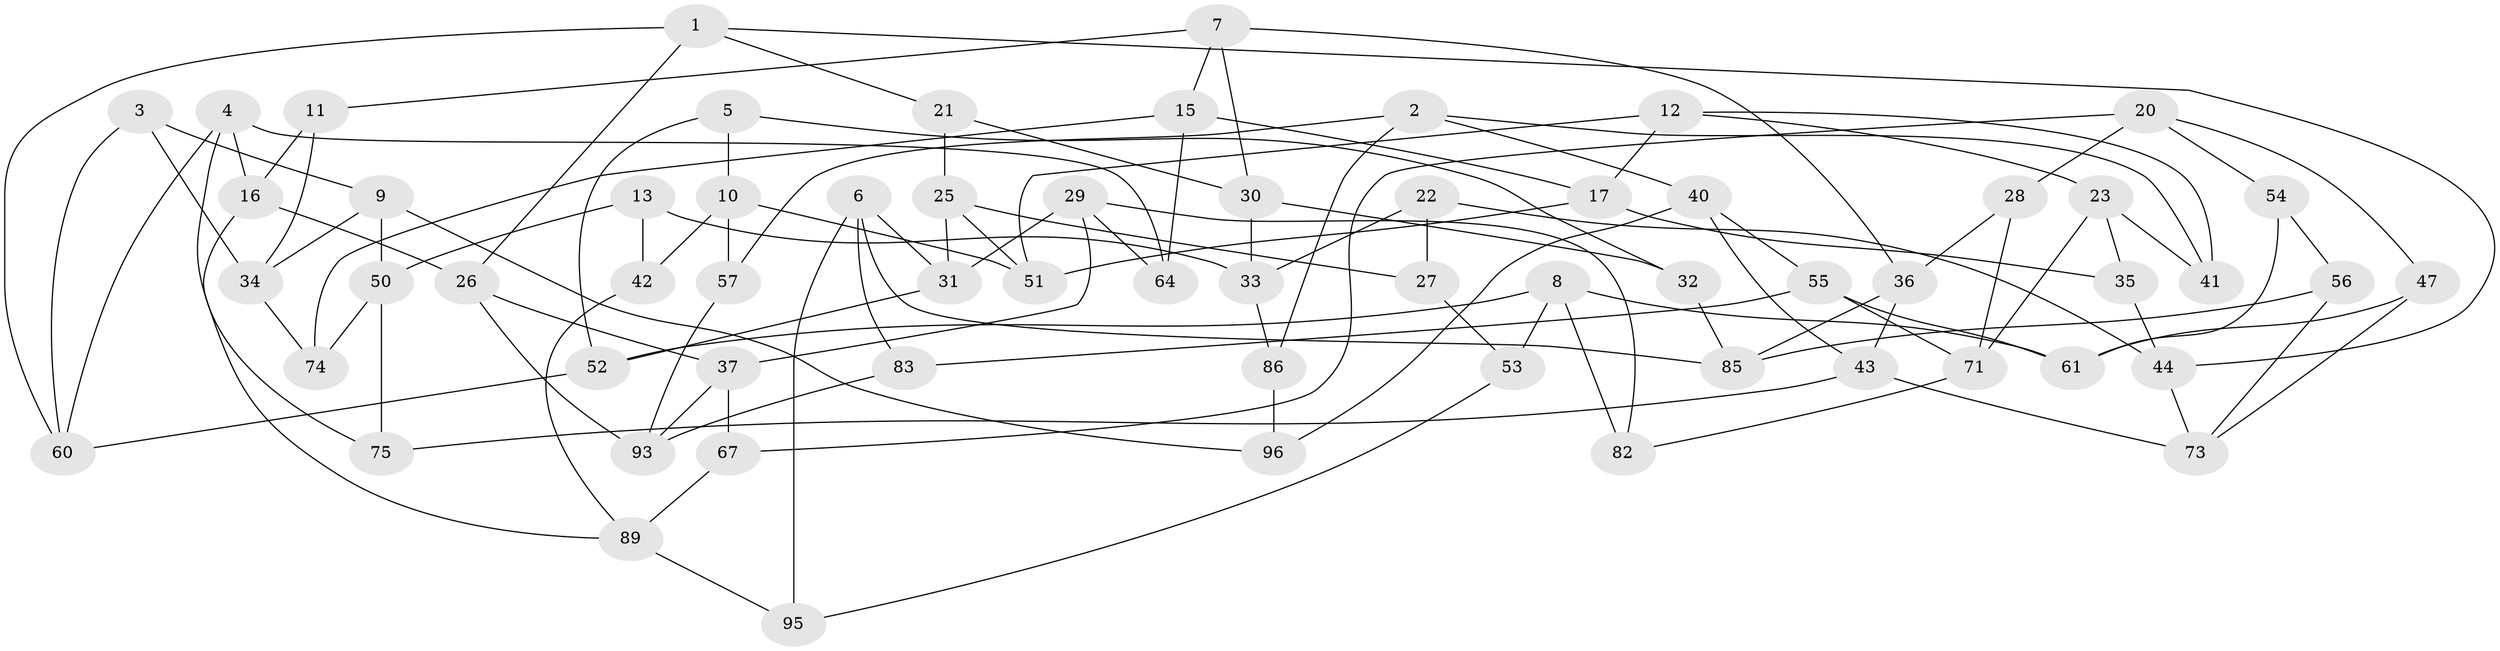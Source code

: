 // original degree distribution, {3: 1.0}
// Generated by graph-tools (version 1.1) at 2025/11/02/21/25 10:11:15]
// undirected, 63 vertices, 113 edges
graph export_dot {
graph [start="1"]
  node [color=gray90,style=filled];
  1 [super="+81"];
  2 [super="+92"];
  3;
  4 [super="+18"];
  5;
  6 [super="+70"];
  7 [super="+69"];
  8 [super="+49"];
  9 [super="+19"];
  10 [super="+45"];
  11;
  12 [super="+14"];
  13;
  15 [super="+38"];
  16 [super="+68"];
  17 [super="+88"];
  20 [super="+78"];
  21;
  22;
  23 [super="+24"];
  25 [super="+63"];
  26 [super="+65"];
  27;
  28;
  29 [super="+94"];
  30 [super="+72"];
  31 [super="+84"];
  32;
  33 [super="+39"];
  34 [super="+66"];
  35;
  36 [super="+58"];
  37 [super="+48"];
  40 [super="+46"];
  41;
  42;
  43 [super="+98"];
  44 [super="+87"];
  47;
  50 [super="+59"];
  51 [super="+79"];
  52 [super="+62"];
  53;
  54;
  55 [super="+99"];
  56;
  57;
  60 [super="+77"];
  61 [super="+76"];
  64;
  67;
  71 [super="+80"];
  73 [super="+91"];
  74;
  75;
  82;
  83;
  85 [super="+97"];
  86;
  89 [super="+90"];
  93 [super="+100"];
  95;
  96;
  1 -- 21;
  1 -- 44;
  1 -- 26;
  1 -- 60;
  2 -- 41;
  2 -- 86;
  2 -- 40;
  2 -- 57;
  3 -- 9;
  3 -- 60;
  3 -- 34;
  4 -- 16;
  4 -- 60;
  4 -- 64;
  4 -- 75;
  5 -- 32;
  5 -- 52;
  5 -- 10;
  6 -- 85;
  6 -- 31;
  6 -- 83;
  6 -- 95;
  7 -- 30;
  7 -- 15;
  7 -- 11;
  7 -- 36;
  8 -- 53;
  8 -- 82;
  8 -- 52;
  8 -- 61;
  9 -- 50;
  9 -- 96;
  9 -- 34;
  10 -- 42;
  10 -- 57;
  10 -- 51;
  11 -- 16;
  11 -- 34;
  12 -- 41;
  12 -- 51;
  12 -- 17;
  12 -- 23;
  13 -- 33;
  13 -- 42;
  13 -- 50;
  15 -- 17;
  15 -- 64;
  15 -- 74;
  16 -- 26;
  16 -- 89;
  17 -- 51;
  17 -- 35;
  20 -- 54;
  20 -- 28;
  20 -- 67;
  20 -- 47;
  21 -- 30;
  21 -- 25;
  22 -- 44;
  22 -- 33;
  22 -- 27;
  23 -- 71;
  23 -- 35;
  23 -- 41;
  25 -- 31;
  25 -- 27;
  25 -- 51;
  26 -- 93;
  26 -- 37;
  27 -- 53;
  28 -- 36;
  28 -- 71;
  29 -- 82;
  29 -- 64;
  29 -- 31;
  29 -- 37;
  30 -- 32;
  30 -- 33;
  31 -- 52;
  32 -- 85;
  33 -- 86;
  34 -- 74;
  35 -- 44;
  36 -- 85;
  36 -- 43;
  37 -- 67;
  37 -- 93;
  40 -- 96;
  40 -- 43;
  40 -- 55;
  42 -- 89;
  43 -- 75;
  43 -- 73;
  44 -- 73;
  47 -- 61;
  47 -- 73;
  50 -- 74;
  50 -- 75;
  52 -- 60;
  53 -- 95;
  54 -- 61;
  54 -- 56;
  55 -- 83;
  55 -- 71;
  55 -- 61;
  56 -- 73;
  56 -- 85;
  57 -- 93;
  67 -- 89;
  71 -- 82;
  83 -- 93;
  86 -- 96;
  89 -- 95;
}
